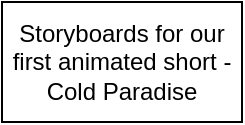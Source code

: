 <mxfile version="21.3.8" type="github">
  <diagram name="Page-1" id="nOd4-JYytBQm5to-k_-0">
    <mxGraphModel dx="954" dy="620" grid="1" gridSize="10" guides="1" tooltips="1" connect="1" arrows="1" fold="1" page="1" pageScale="1" pageWidth="827" pageHeight="1169" math="0" shadow="0">
      <root>
        <mxCell id="0" />
        <mxCell id="1" parent="0" />
        <mxCell id="lvfzG6D3ERDSDEV1IYMJ-1" value="Storyboards for our first animated short - Cold Paradise" style="rounded=0;whiteSpace=wrap;html=1;" vertex="1" parent="1">
          <mxGeometry x="350" y="290" width="120" height="60" as="geometry" />
        </mxCell>
      </root>
    </mxGraphModel>
  </diagram>
</mxfile>
